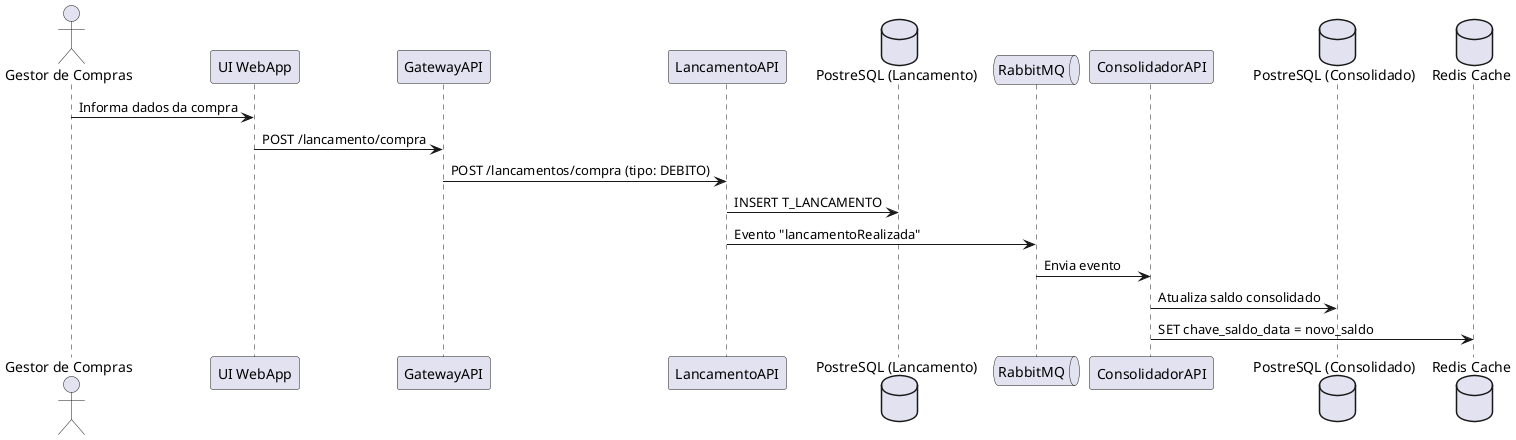 @startuml
actor "Gestor de Compras" as Comprador
participant "UI WebApp" as UI
participant "GatewayAPI" as gateway
participant "LancamentoAPI" as lancamento
database "PostreSQL (Lancamento)" as LancamentoDB
queue "RabbitMQ" as Bus
participant "ConsolidadorAPI" as Consolidador
database "PostreSQL (Consolidado)" as ConsolidadoDB
database "Redis Cache" as Cache

Comprador -> UI : Informa dados da compra
UI -> gateway : POST /lancamento/compra
gateway -> lancamento : POST /lancamentos/compra (tipo: DEBITO)
lancamento -> LancamentoDB : INSERT T_LANCAMENTO
lancamento -> Bus : Evento "lancamentoRealizada"
Bus -> Consolidador : Envia evento

Consolidador -> ConsolidadoDB : Atualiza saldo consolidado

Consolidador -> Cache : SET chave_saldo_data = novo_saldo
@enduml
